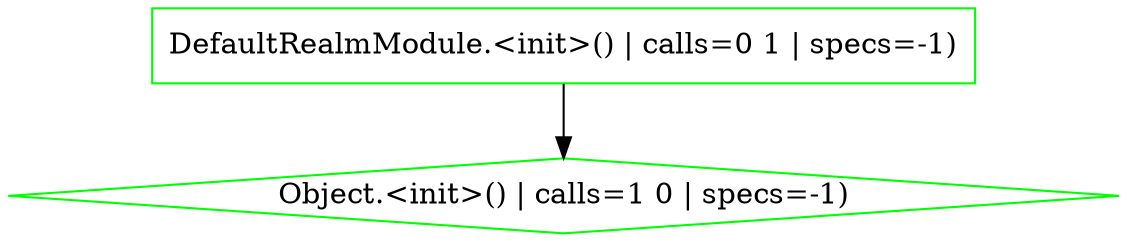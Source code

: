 digraph {
"io.realm.DefaultRealmModule.<init>().7f7773653720f36be8bbc8acbb5f3475" [shape=box,label="DefaultRealmModule.<init>() | calls=0 1 | specs=-1)",color=green,shape=box]
"java.lang.Object.<init>().dfab4f0d99f94f824a6db190f40d78c9" [shape=box,label="Object.<init>() | calls=1 0 | specs=-1)",color=green,shape=diamond]
"io.realm.DefaultRealmModule.<init>().7f7773653720f36be8bbc8acbb5f3475" -> "java.lang.Object.<init>().dfab4f0d99f94f824a6db190f40d78c9"
}
